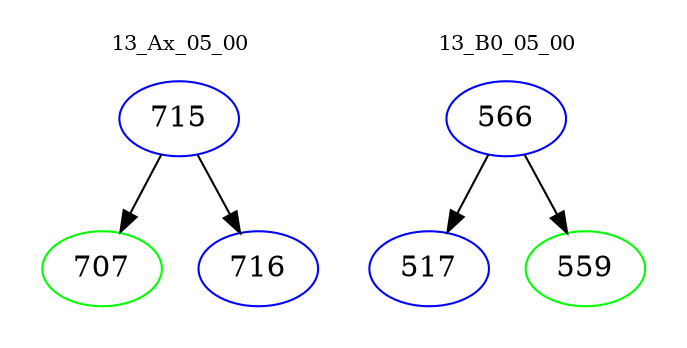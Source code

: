 digraph{
subgraph cluster_0 {
color = white
label = "13_Ax_05_00";
fontsize=10;
T0_715 [label="715", color="blue"]
T0_715 -> T0_707 [color="black"]
T0_707 [label="707", color="green"]
T0_715 -> T0_716 [color="black"]
T0_716 [label="716", color="blue"]
}
subgraph cluster_1 {
color = white
label = "13_B0_05_00";
fontsize=10;
T1_566 [label="566", color="blue"]
T1_566 -> T1_517 [color="black"]
T1_517 [label="517", color="blue"]
T1_566 -> T1_559 [color="black"]
T1_559 [label="559", color="green"]
}
}

